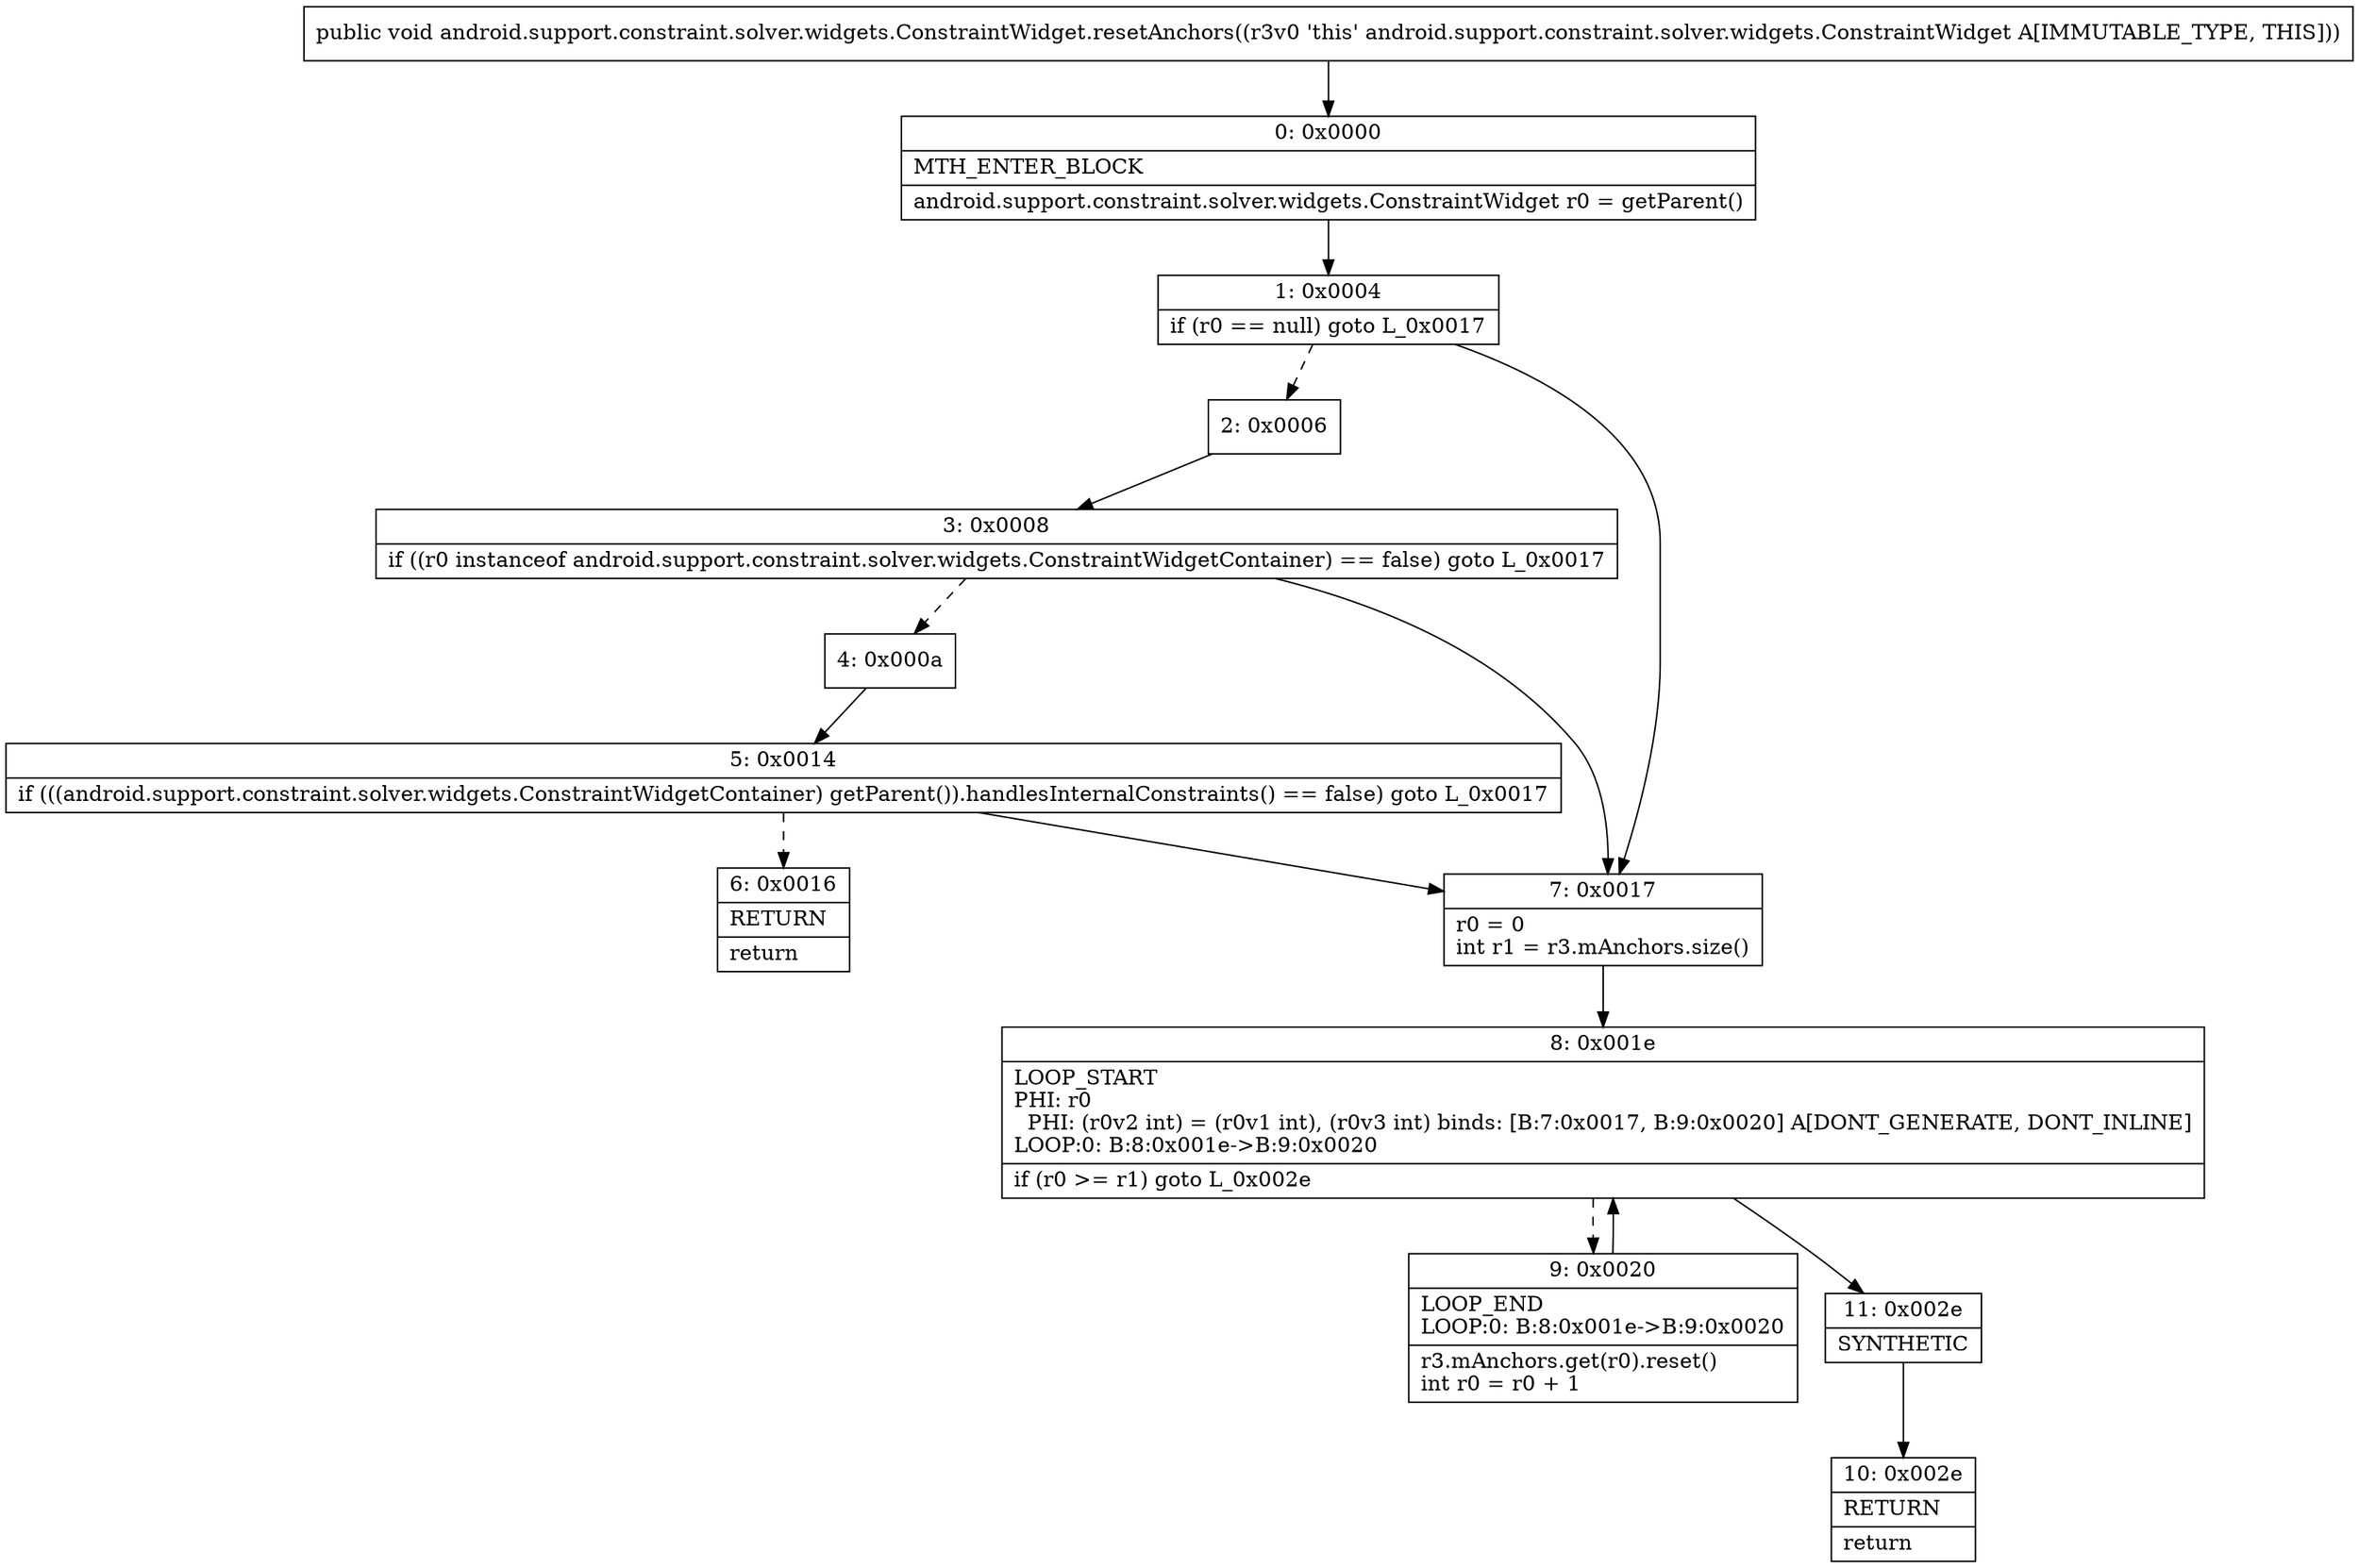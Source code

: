 digraph "CFG forandroid.support.constraint.solver.widgets.ConstraintWidget.resetAnchors()V" {
Node_0 [shape=record,label="{0\:\ 0x0000|MTH_ENTER_BLOCK\l|android.support.constraint.solver.widgets.ConstraintWidget r0 = getParent()\l}"];
Node_1 [shape=record,label="{1\:\ 0x0004|if (r0 == null) goto L_0x0017\l}"];
Node_2 [shape=record,label="{2\:\ 0x0006}"];
Node_3 [shape=record,label="{3\:\ 0x0008|if ((r0 instanceof android.support.constraint.solver.widgets.ConstraintWidgetContainer) == false) goto L_0x0017\l}"];
Node_4 [shape=record,label="{4\:\ 0x000a}"];
Node_5 [shape=record,label="{5\:\ 0x0014|if (((android.support.constraint.solver.widgets.ConstraintWidgetContainer) getParent()).handlesInternalConstraints() == false) goto L_0x0017\l}"];
Node_6 [shape=record,label="{6\:\ 0x0016|RETURN\l|return\l}"];
Node_7 [shape=record,label="{7\:\ 0x0017|r0 = 0\lint r1 = r3.mAnchors.size()\l}"];
Node_8 [shape=record,label="{8\:\ 0x001e|LOOP_START\lPHI: r0 \l  PHI: (r0v2 int) = (r0v1 int), (r0v3 int) binds: [B:7:0x0017, B:9:0x0020] A[DONT_GENERATE, DONT_INLINE]\lLOOP:0: B:8:0x001e\-\>B:9:0x0020\l|if (r0 \>= r1) goto L_0x002e\l}"];
Node_9 [shape=record,label="{9\:\ 0x0020|LOOP_END\lLOOP:0: B:8:0x001e\-\>B:9:0x0020\l|r3.mAnchors.get(r0).reset()\lint r0 = r0 + 1\l}"];
Node_10 [shape=record,label="{10\:\ 0x002e|RETURN\l|return\l}"];
Node_11 [shape=record,label="{11\:\ 0x002e|SYNTHETIC\l}"];
MethodNode[shape=record,label="{public void android.support.constraint.solver.widgets.ConstraintWidget.resetAnchors((r3v0 'this' android.support.constraint.solver.widgets.ConstraintWidget A[IMMUTABLE_TYPE, THIS])) }"];
MethodNode -> Node_0;
Node_0 -> Node_1;
Node_1 -> Node_2[style=dashed];
Node_1 -> Node_7;
Node_2 -> Node_3;
Node_3 -> Node_4[style=dashed];
Node_3 -> Node_7;
Node_4 -> Node_5;
Node_5 -> Node_6[style=dashed];
Node_5 -> Node_7;
Node_7 -> Node_8;
Node_8 -> Node_9[style=dashed];
Node_8 -> Node_11;
Node_9 -> Node_8;
Node_11 -> Node_10;
}

